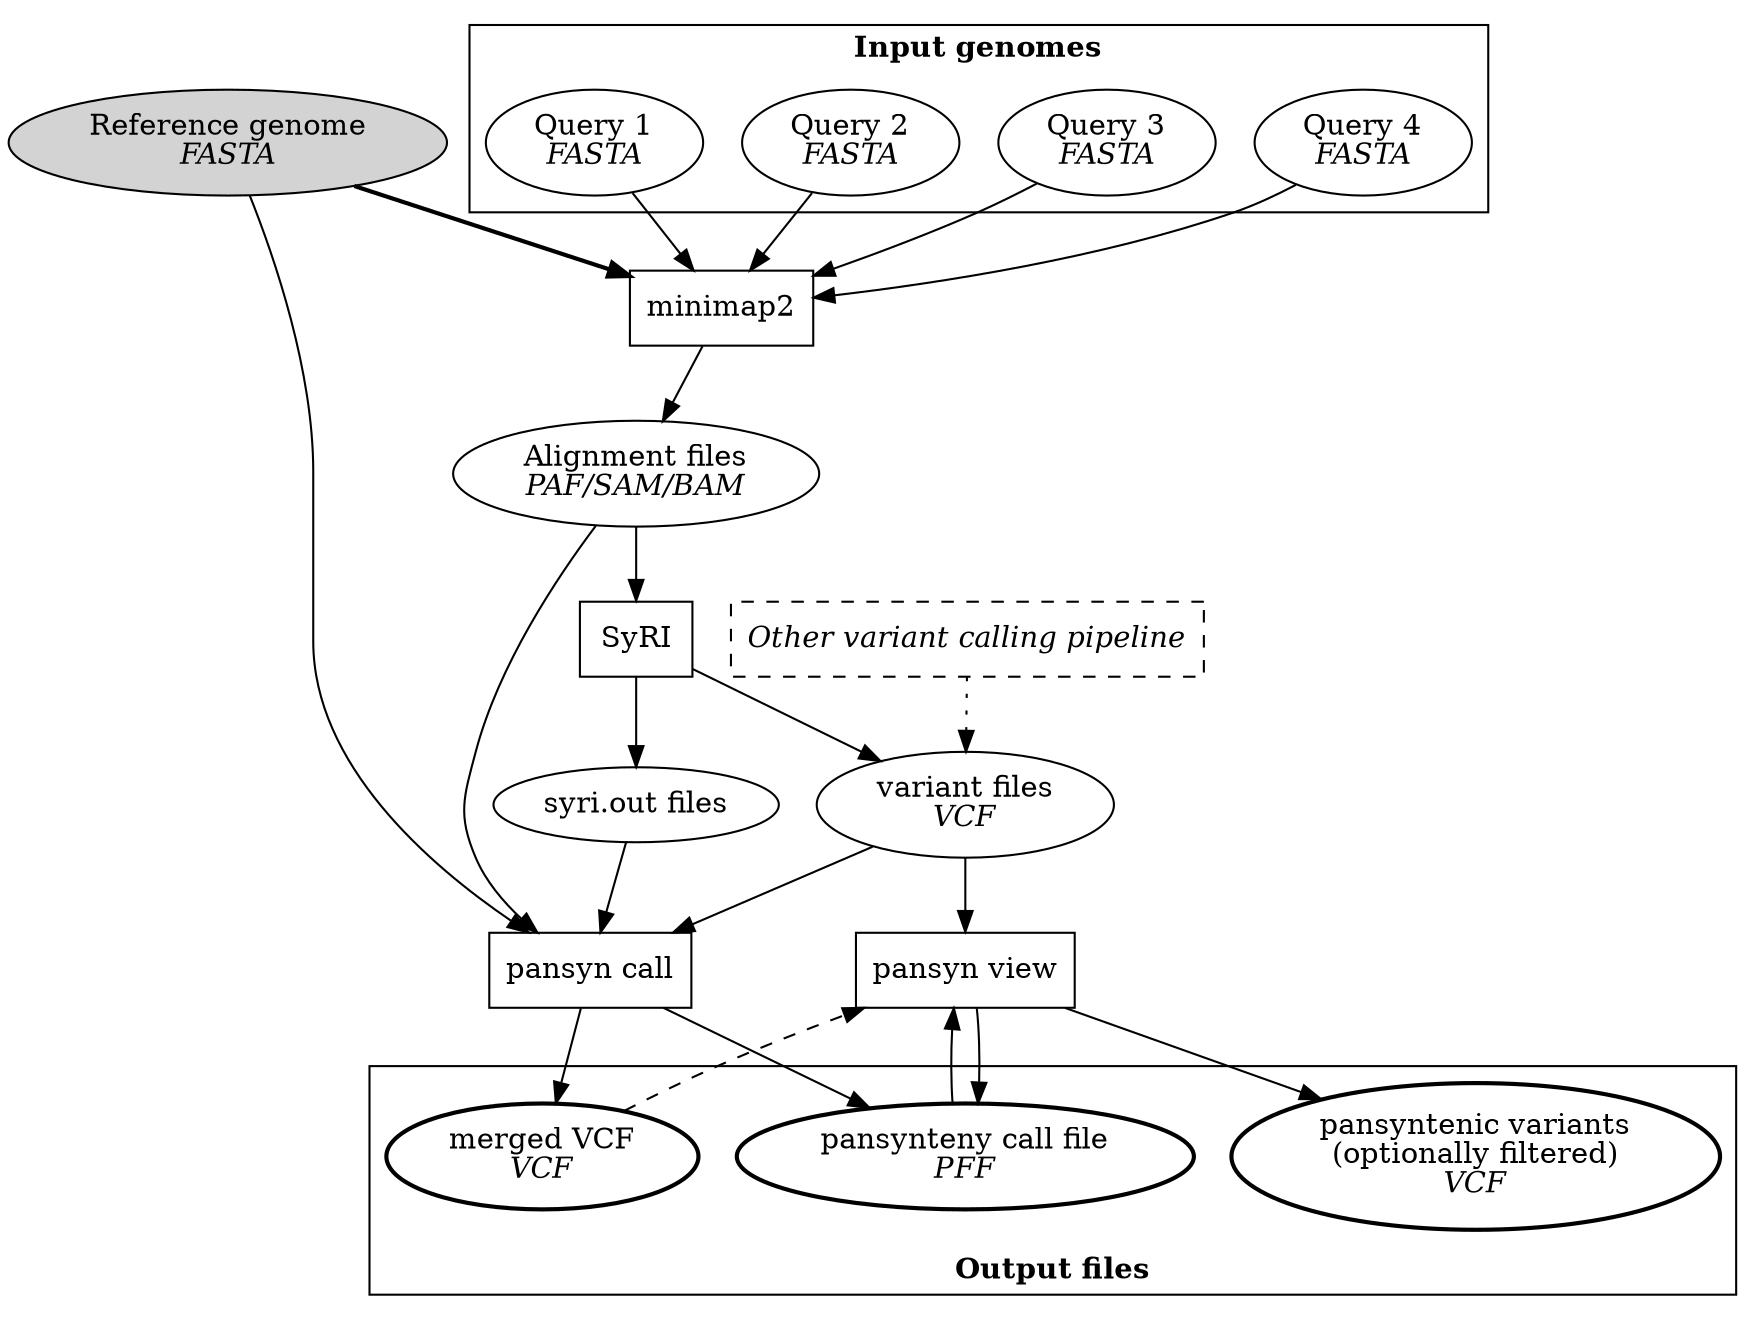 digraph example{
	//rankdir = LR
	{
		// input files
		//node[style=none];
		ref[label=<Reference genome<br/><i>FASTA</i>>, style=filled];
		subgraph cluster1{
			label="Input genomes";
			fontname="Times-Bold";
			Q2[label=<Query 2<br/><i>FASTA</i>>];
			Q1[label=<Query 1<br/><i>FASTA</i>>];
			Q4[label=<Query 4<br/><i>FASTA</i>>];
			Q3[label=<Query 3<br/><i>FASTA</i>>];
		}
	}

	{
		// intermediate files
		//node[style=dashed];
		syriout[label=<syri.out files>];
		vcfs[label=<variant files<br/><i>VCF</i>>];
		alns[label=<Alignment files<br/><i>PAF/SAM/BAM</i>>];
	}

	{
		// software tools
		node[shape=box];
		minimap2;
		SyRI;
		callers [label="Other variant calling pipeline", fontname="Times-Italic", style=dashed];
		call [label="pansyn call"];
		view [label="pansyn view"];
	}

	subgraph cluster2{
		// output files
		label="Output files";
		fontname="Times-Bold";
		labelloc=b;
		node[style=bold];
		vcf [label=<merged VCF<br/><i>VCF</i>>];
		pff [label=<pansynteny call file<br/><i>PFF</i>>];
		filtered [label=<pansyntenic variants<br/>(optionally filtered)<br/><i>VCF</i>>];
	}

	Q1 -> minimap2;
	Q2 -> minimap2;
	Q3 -> minimap2;
	Q4 -> minimap2;
	ref -> minimap2[style=bold];

	minimap2 -> alns -> SyRI -> syriout;
	SyRI -> vcfs
	callers -> vcfs [style=dotted];

	ref -> call -> pff;
	vcfs -> call -> vcf;
	syriout -> call;
	alns -> call;

	pff -> view -> pff;
	vcf -> view [style=dashed];
	vcfs -> view -> filtered;




}
